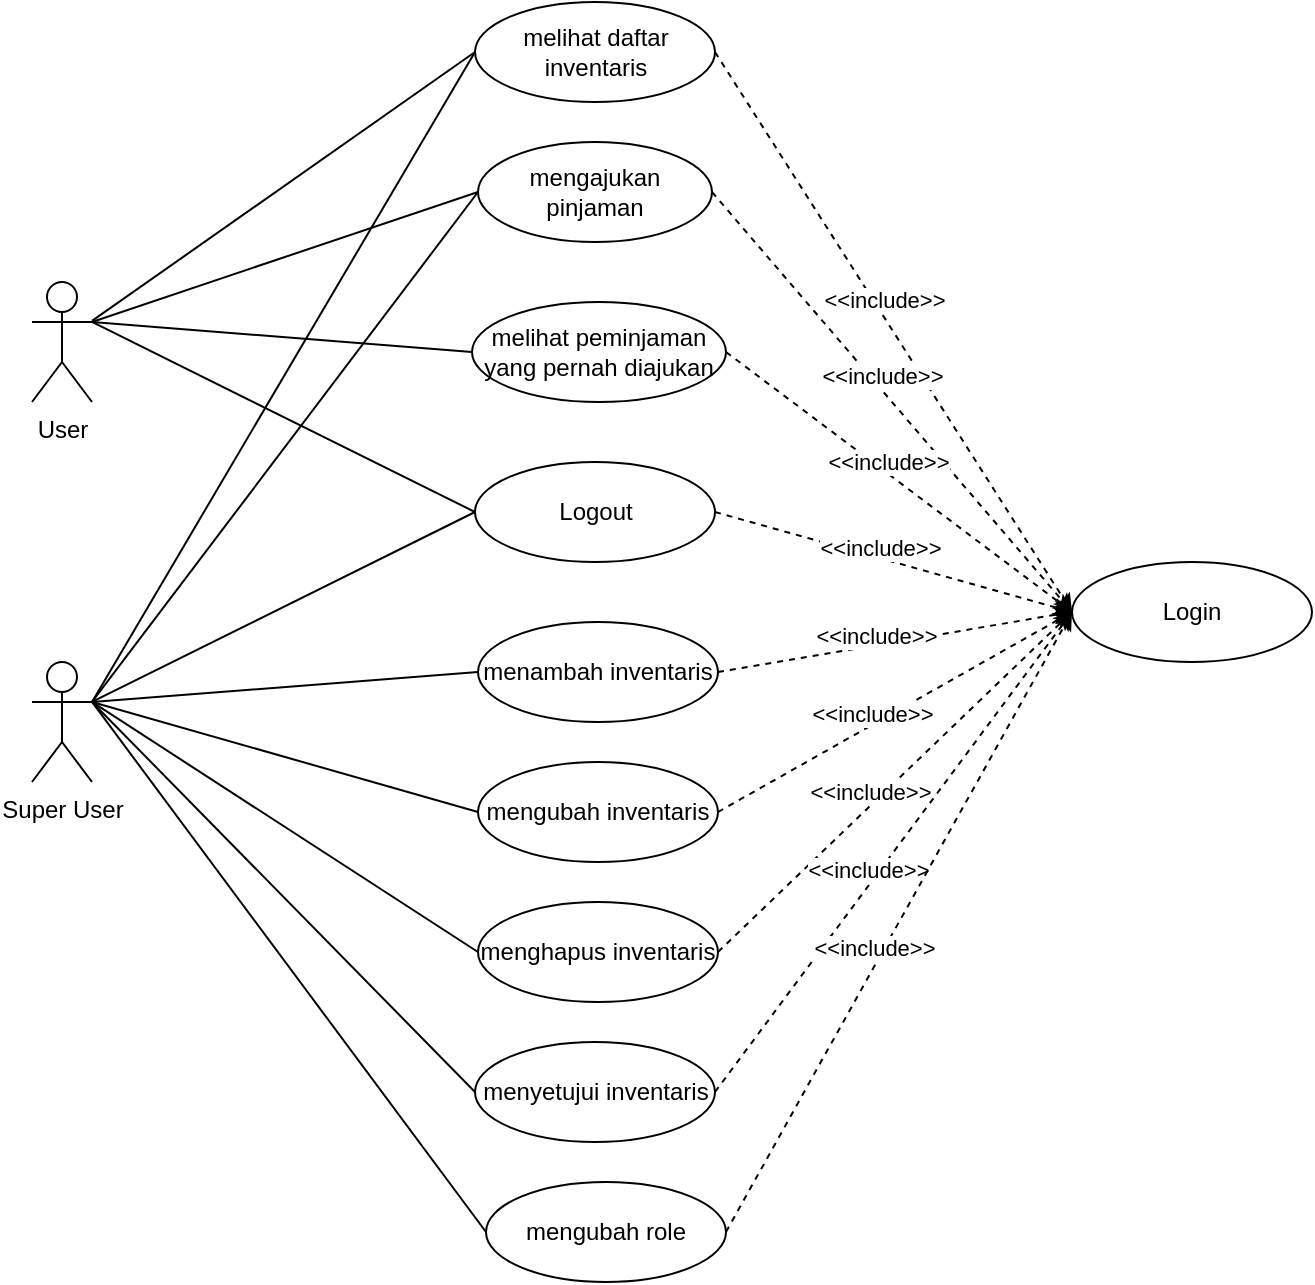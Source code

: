 <mxfile version="17.1.3" type="device"><diagram id="o04G7PqFD72MZom2eoQm" name="Page-1"><mxGraphModel dx="1117" dy="626" grid="1" gridSize="10" guides="1" tooltips="1" connect="1" arrows="1" fold="1" page="1" pageScale="1" pageWidth="827" pageHeight="1169" math="0" shadow="0"><root><mxCell id="0"/><mxCell id="1" parent="0"/><mxCell id="U502aezTwpDwdQjBF0Ic-1" value="User" style="shape=umlActor;verticalLabelPosition=bottom;verticalAlign=top;html=1;outlineConnect=0;" vertex="1" parent="1"><mxGeometry x="130" y="250" width="30" height="60" as="geometry"/></mxCell><mxCell id="U502aezTwpDwdQjBF0Ic-2" value="Super User" style="shape=umlActor;verticalLabelPosition=bottom;verticalAlign=top;html=1;outlineConnect=0;" vertex="1" parent="1"><mxGeometry x="130" y="440" width="30" height="60" as="geometry"/></mxCell><mxCell id="U502aezTwpDwdQjBF0Ic-3" value="melihat daftar inventaris" style="ellipse;whiteSpace=wrap;html=1;" vertex="1" parent="1"><mxGeometry x="351.5" y="110" width="120" height="50" as="geometry"/></mxCell><mxCell id="U502aezTwpDwdQjBF0Ic-5" value="Logout" style="ellipse;whiteSpace=wrap;html=1;" vertex="1" parent="1"><mxGeometry x="351.5" y="340" width="120" height="50" as="geometry"/></mxCell><mxCell id="U502aezTwpDwdQjBF0Ic-6" value="mengajukan pinjaman" style="ellipse;whiteSpace=wrap;html=1;" vertex="1" parent="1"><mxGeometry x="353" y="180" width="117" height="50" as="geometry"/></mxCell><mxCell id="U502aezTwpDwdQjBF0Ic-7" value="melihat peminjaman yang pernah diajukan" style="ellipse;whiteSpace=wrap;html=1;" vertex="1" parent="1"><mxGeometry x="350" y="260" width="127" height="50" as="geometry"/></mxCell><mxCell id="U502aezTwpDwdQjBF0Ic-8" value="menambah inventaris" style="ellipse;whiteSpace=wrap;html=1;" vertex="1" parent="1"><mxGeometry x="353" y="420" width="120" height="50" as="geometry"/></mxCell><mxCell id="U502aezTwpDwdQjBF0Ic-9" value="Login" style="ellipse;whiteSpace=wrap;html=1;" vertex="1" parent="1"><mxGeometry x="650" y="390" width="120" height="50" as="geometry"/></mxCell><mxCell id="U502aezTwpDwdQjBF0Ic-12" value="mengubah inventaris" style="ellipse;whiteSpace=wrap;html=1;" vertex="1" parent="1"><mxGeometry x="353" y="490" width="120" height="50" as="geometry"/></mxCell><mxCell id="U502aezTwpDwdQjBF0Ic-13" value="menyetujui inventaris" style="ellipse;whiteSpace=wrap;html=1;" vertex="1" parent="1"><mxGeometry x="351.5" y="630" width="120" height="50" as="geometry"/></mxCell><mxCell id="U502aezTwpDwdQjBF0Ic-14" value="menghapus inventaris" style="ellipse;whiteSpace=wrap;html=1;" vertex="1" parent="1"><mxGeometry x="353" y="560" width="120" height="50" as="geometry"/></mxCell><mxCell id="U502aezTwpDwdQjBF0Ic-15" value="mengubah role" style="ellipse;whiteSpace=wrap;html=1;" vertex="1" parent="1"><mxGeometry x="357" y="700" width="120" height="50" as="geometry"/></mxCell><mxCell id="U502aezTwpDwdQjBF0Ic-17" value="" style="endArrow=none;html=1;rounded=0;entryX=0;entryY=0.5;entryDx=0;entryDy=0;" edge="1" parent="1" source="U502aezTwpDwdQjBF0Ic-1" target="U502aezTwpDwdQjBF0Ic-3"><mxGeometry width="50" height="50" relative="1" as="geometry"><mxPoint x="390" y="210" as="sourcePoint"/><mxPoint x="440" y="160" as="targetPoint"/></mxGeometry></mxCell><mxCell id="U502aezTwpDwdQjBF0Ic-19" value="" style="endArrow=none;html=1;rounded=0;entryX=0;entryY=0.5;entryDx=0;entryDy=0;exitX=1;exitY=0.333;exitDx=0;exitDy=0;exitPerimeter=0;" edge="1" parent="1" source="U502aezTwpDwdQjBF0Ic-1" target="U502aezTwpDwdQjBF0Ic-6"><mxGeometry width="50" height="50" relative="1" as="geometry"><mxPoint x="170" y="190" as="sourcePoint"/><mxPoint x="363.0" y="145" as="targetPoint"/></mxGeometry></mxCell><mxCell id="U502aezTwpDwdQjBF0Ic-20" value="" style="endArrow=none;html=1;rounded=0;entryX=0;entryY=0.5;entryDx=0;entryDy=0;exitX=1;exitY=0.333;exitDx=0;exitDy=0;exitPerimeter=0;" edge="1" parent="1" source="U502aezTwpDwdQjBF0Ic-1" target="U502aezTwpDwdQjBF0Ic-7"><mxGeometry width="50" height="50" relative="1" as="geometry"><mxPoint x="200" y="260" as="sourcePoint"/><mxPoint x="363" y="215" as="targetPoint"/></mxGeometry></mxCell><mxCell id="U502aezTwpDwdQjBF0Ic-21" value="" style="endArrow=none;html=1;rounded=0;entryX=0;entryY=0.5;entryDx=0;entryDy=0;exitX=1;exitY=0.333;exitDx=0;exitDy=0;exitPerimeter=0;" edge="1" parent="1" source="U502aezTwpDwdQjBF0Ic-1" target="U502aezTwpDwdQjBF0Ic-5"><mxGeometry width="50" height="50" relative="1" as="geometry"><mxPoint x="170" y="190" as="sourcePoint"/><mxPoint x="360.0" y="295" as="targetPoint"/></mxGeometry></mxCell><mxCell id="U502aezTwpDwdQjBF0Ic-22" value="" style="endArrow=none;html=1;rounded=0;entryX=0;entryY=0.5;entryDx=0;entryDy=0;exitX=1;exitY=0.333;exitDx=0;exitDy=0;exitPerimeter=0;" edge="1" parent="1" source="U502aezTwpDwdQjBF0Ic-2" target="U502aezTwpDwdQjBF0Ic-3"><mxGeometry width="50" height="50" relative="1" as="geometry"><mxPoint x="170" y="190" as="sourcePoint"/><mxPoint x="361.5" y="375" as="targetPoint"/></mxGeometry></mxCell><mxCell id="U502aezTwpDwdQjBF0Ic-24" value="" style="endArrow=none;html=1;rounded=0;entryX=0;entryY=0.5;entryDx=0;entryDy=0;exitX=1;exitY=0.333;exitDx=0;exitDy=0;exitPerimeter=0;" edge="1" parent="1" source="U502aezTwpDwdQjBF0Ic-2" target="U502aezTwpDwdQjBF0Ic-6"><mxGeometry width="50" height="50" relative="1" as="geometry"><mxPoint x="170" y="400" as="sourcePoint"/><mxPoint x="363.0" y="145" as="targetPoint"/></mxGeometry></mxCell><mxCell id="U502aezTwpDwdQjBF0Ic-25" value="" style="endArrow=none;html=1;rounded=0;entryX=0;entryY=0.5;entryDx=0;entryDy=0;exitX=1;exitY=0.333;exitDx=0;exitDy=0;exitPerimeter=0;" edge="1" parent="1" source="U502aezTwpDwdQjBF0Ic-2" target="U502aezTwpDwdQjBF0Ic-5"><mxGeometry width="50" height="50" relative="1" as="geometry"><mxPoint x="160" y="390" as="sourcePoint"/><mxPoint x="363" y="215" as="targetPoint"/></mxGeometry></mxCell><mxCell id="U502aezTwpDwdQjBF0Ic-26" value="" style="endArrow=none;html=1;rounded=0;entryX=0;entryY=0.5;entryDx=0;entryDy=0;exitX=1;exitY=0.333;exitDx=0;exitDy=0;exitPerimeter=0;" edge="1" parent="1" source="U502aezTwpDwdQjBF0Ic-2" target="U502aezTwpDwdQjBF0Ic-8"><mxGeometry width="50" height="50" relative="1" as="geometry"><mxPoint x="160" y="390" as="sourcePoint"/><mxPoint x="361.5" y="375" as="targetPoint"/></mxGeometry></mxCell><mxCell id="U502aezTwpDwdQjBF0Ic-28" value="" style="endArrow=none;html=1;rounded=0;entryX=0;entryY=0.5;entryDx=0;entryDy=0;exitX=1;exitY=0.333;exitDx=0;exitDy=0;exitPerimeter=0;" edge="1" parent="1" source="U502aezTwpDwdQjBF0Ic-2" target="U502aezTwpDwdQjBF0Ic-12"><mxGeometry width="50" height="50" relative="1" as="geometry"><mxPoint x="170" y="470" as="sourcePoint"/><mxPoint x="363.0" y="455" as="targetPoint"/></mxGeometry></mxCell><mxCell id="U502aezTwpDwdQjBF0Ic-29" value="" style="endArrow=none;html=1;rounded=0;entryX=0;entryY=0.5;entryDx=0;entryDy=0;exitX=1;exitY=0.333;exitDx=0;exitDy=0;exitPerimeter=0;" edge="1" parent="1" source="U502aezTwpDwdQjBF0Ic-2" target="U502aezTwpDwdQjBF0Ic-14"><mxGeometry width="50" height="50" relative="1" as="geometry"><mxPoint x="170" y="470" as="sourcePoint"/><mxPoint x="363.0" y="525" as="targetPoint"/></mxGeometry></mxCell><mxCell id="U502aezTwpDwdQjBF0Ic-30" value="" style="endArrow=none;html=1;rounded=0;entryX=0;entryY=0.5;entryDx=0;entryDy=0;exitX=1;exitY=0.333;exitDx=0;exitDy=0;exitPerimeter=0;" edge="1" parent="1" source="U502aezTwpDwdQjBF0Ic-2" target="U502aezTwpDwdQjBF0Ic-13"><mxGeometry width="50" height="50" relative="1" as="geometry"><mxPoint x="170" y="470" as="sourcePoint"/><mxPoint x="363.0" y="595" as="targetPoint"/></mxGeometry></mxCell><mxCell id="U502aezTwpDwdQjBF0Ic-31" value="" style="endArrow=none;html=1;rounded=0;entryX=0;entryY=0.5;entryDx=0;entryDy=0;exitX=1;exitY=0.333;exitDx=0;exitDy=0;exitPerimeter=0;" edge="1" parent="1" source="U502aezTwpDwdQjBF0Ic-2" target="U502aezTwpDwdQjBF0Ic-15"><mxGeometry width="50" height="50" relative="1" as="geometry"><mxPoint x="170" y="470" as="sourcePoint"/><mxPoint x="361.5" y="665" as="targetPoint"/></mxGeometry></mxCell><mxCell id="U502aezTwpDwdQjBF0Ic-32" value="" style="endArrow=classic;html=1;rounded=0;entryX=0;entryY=0.5;entryDx=0;entryDy=0;exitX=1;exitY=0.5;exitDx=0;exitDy=0;dashed=1;" edge="1" parent="1" source="U502aezTwpDwdQjBF0Ic-3" target="U502aezTwpDwdQjBF0Ic-9"><mxGeometry width="50" height="50" relative="1" as="geometry"><mxPoint x="390" y="210" as="sourcePoint"/><mxPoint x="440" y="160" as="targetPoint"/></mxGeometry></mxCell><mxCell id="U502aezTwpDwdQjBF0Ic-33" value="&amp;lt;&amp;lt;include&amp;gt;&amp;gt;" style="edgeLabel;html=1;align=center;verticalAlign=middle;resizable=0;points=[];" vertex="1" connectable="0" parent="U502aezTwpDwdQjBF0Ic-32"><mxGeometry x="-0.1" y="5" relative="1" as="geometry"><mxPoint as="offset"/></mxGeometry></mxCell><mxCell id="U502aezTwpDwdQjBF0Ic-34" value="" style="endArrow=classic;html=1;rounded=0;exitX=1;exitY=0.5;exitDx=0;exitDy=0;dashed=1;entryX=0;entryY=0.5;entryDx=0;entryDy=0;" edge="1" parent="1" source="U502aezTwpDwdQjBF0Ic-6" target="U502aezTwpDwdQjBF0Ic-9"><mxGeometry width="50" height="50" relative="1" as="geometry"><mxPoint x="481.5" y="145" as="sourcePoint"/><mxPoint x="620" y="440" as="targetPoint"/></mxGeometry></mxCell><mxCell id="U502aezTwpDwdQjBF0Ic-35" value="&amp;lt;&amp;lt;include&amp;gt;&amp;gt;" style="edgeLabel;html=1;align=center;verticalAlign=middle;resizable=0;points=[];" vertex="1" connectable="0" parent="U502aezTwpDwdQjBF0Ic-34"><mxGeometry x="-0.1" y="5" relative="1" as="geometry"><mxPoint as="offset"/></mxGeometry></mxCell><mxCell id="U502aezTwpDwdQjBF0Ic-36" value="" style="endArrow=classic;html=1;rounded=0;exitX=1;exitY=0.5;exitDx=0;exitDy=0;dashed=1;entryX=0;entryY=0.5;entryDx=0;entryDy=0;" edge="1" parent="1" source="U502aezTwpDwdQjBF0Ic-7" target="U502aezTwpDwdQjBF0Ic-9"><mxGeometry width="50" height="50" relative="1" as="geometry"><mxPoint x="480.0" y="215" as="sourcePoint"/><mxPoint x="620" y="410" as="targetPoint"/></mxGeometry></mxCell><mxCell id="U502aezTwpDwdQjBF0Ic-37" value="&amp;lt;&amp;lt;include&amp;gt;&amp;gt;" style="edgeLabel;html=1;align=center;verticalAlign=middle;resizable=0;points=[];" vertex="1" connectable="0" parent="U502aezTwpDwdQjBF0Ic-36"><mxGeometry x="-0.1" y="5" relative="1" as="geometry"><mxPoint as="offset"/></mxGeometry></mxCell><mxCell id="U502aezTwpDwdQjBF0Ic-38" value="" style="endArrow=classic;html=1;rounded=0;exitX=1;exitY=0.5;exitDx=0;exitDy=0;dashed=1;entryX=0;entryY=0.5;entryDx=0;entryDy=0;" edge="1" parent="1" source="U502aezTwpDwdQjBF0Ic-5" target="U502aezTwpDwdQjBF0Ic-9"><mxGeometry width="50" height="50" relative="1" as="geometry"><mxPoint x="487.0" y="295" as="sourcePoint"/><mxPoint x="620" y="440" as="targetPoint"/></mxGeometry></mxCell><mxCell id="U502aezTwpDwdQjBF0Ic-39" value="&amp;lt;&amp;lt;include&amp;gt;&amp;gt;" style="edgeLabel;html=1;align=center;verticalAlign=middle;resizable=0;points=[];" vertex="1" connectable="0" parent="U502aezTwpDwdQjBF0Ic-38"><mxGeometry x="-0.1" y="5" relative="1" as="geometry"><mxPoint as="offset"/></mxGeometry></mxCell><mxCell id="U502aezTwpDwdQjBF0Ic-40" value="" style="endArrow=classic;html=1;rounded=0;exitX=1;exitY=0.5;exitDx=0;exitDy=0;dashed=1;entryX=0;entryY=0.5;entryDx=0;entryDy=0;" edge="1" parent="1" source="U502aezTwpDwdQjBF0Ic-8" target="U502aezTwpDwdQjBF0Ic-9"><mxGeometry width="50" height="50" relative="1" as="geometry"><mxPoint x="481.5" y="375" as="sourcePoint"/><mxPoint x="650" y="375" as="targetPoint"/></mxGeometry></mxCell><mxCell id="U502aezTwpDwdQjBF0Ic-41" value="&amp;lt;&amp;lt;include&amp;gt;&amp;gt;" style="edgeLabel;html=1;align=center;verticalAlign=middle;resizable=0;points=[];" vertex="1" connectable="0" parent="U502aezTwpDwdQjBF0Ic-40"><mxGeometry x="-0.1" y="5" relative="1" as="geometry"><mxPoint as="offset"/></mxGeometry></mxCell><mxCell id="U502aezTwpDwdQjBF0Ic-42" value="" style="endArrow=classic;html=1;rounded=0;exitX=1;exitY=0.5;exitDx=0;exitDy=0;dashed=1;entryX=0;entryY=0.5;entryDx=0;entryDy=0;" edge="1" parent="1" source="U502aezTwpDwdQjBF0Ic-12" target="U502aezTwpDwdQjBF0Ic-9"><mxGeometry width="50" height="50" relative="1" as="geometry"><mxPoint x="483" y="455" as="sourcePoint"/><mxPoint x="650" y="375" as="targetPoint"/></mxGeometry></mxCell><mxCell id="U502aezTwpDwdQjBF0Ic-43" value="&amp;lt;&amp;lt;include&amp;gt;&amp;gt;" style="edgeLabel;html=1;align=center;verticalAlign=middle;resizable=0;points=[];" vertex="1" connectable="0" parent="U502aezTwpDwdQjBF0Ic-42"><mxGeometry x="-0.1" y="5" relative="1" as="geometry"><mxPoint as="offset"/></mxGeometry></mxCell><mxCell id="U502aezTwpDwdQjBF0Ic-44" value="" style="endArrow=classic;html=1;rounded=0;exitX=1;exitY=0.5;exitDx=0;exitDy=0;dashed=1;entryX=0;entryY=0.5;entryDx=0;entryDy=0;" edge="1" parent="1" source="U502aezTwpDwdQjBF0Ic-14" target="U502aezTwpDwdQjBF0Ic-9"><mxGeometry width="50" height="50" relative="1" as="geometry"><mxPoint x="483" y="525" as="sourcePoint"/><mxPoint x="650" y="375" as="targetPoint"/></mxGeometry></mxCell><mxCell id="U502aezTwpDwdQjBF0Ic-45" value="&amp;lt;&amp;lt;include&amp;gt;&amp;gt;" style="edgeLabel;html=1;align=center;verticalAlign=middle;resizable=0;points=[];" vertex="1" connectable="0" parent="U502aezTwpDwdQjBF0Ic-44"><mxGeometry x="-0.1" y="5" relative="1" as="geometry"><mxPoint as="offset"/></mxGeometry></mxCell><mxCell id="U502aezTwpDwdQjBF0Ic-46" value="" style="endArrow=classic;html=1;rounded=0;exitX=1;exitY=0.5;exitDx=0;exitDy=0;dashed=1;entryX=0;entryY=0.5;entryDx=0;entryDy=0;" edge="1" parent="1" source="U502aezTwpDwdQjBF0Ic-13" target="U502aezTwpDwdQjBF0Ic-9"><mxGeometry width="50" height="50" relative="1" as="geometry"><mxPoint x="483" y="595" as="sourcePoint"/><mxPoint x="650" y="375" as="targetPoint"/></mxGeometry></mxCell><mxCell id="U502aezTwpDwdQjBF0Ic-47" value="&amp;lt;&amp;lt;include&amp;gt;&amp;gt;" style="edgeLabel;html=1;align=center;verticalAlign=middle;resizable=0;points=[];" vertex="1" connectable="0" parent="U502aezTwpDwdQjBF0Ic-46"><mxGeometry x="-0.1" y="5" relative="1" as="geometry"><mxPoint as="offset"/></mxGeometry></mxCell><mxCell id="U502aezTwpDwdQjBF0Ic-48" value="" style="endArrow=classic;html=1;rounded=0;exitX=1;exitY=0.5;exitDx=0;exitDy=0;dashed=1;entryX=0;entryY=0.5;entryDx=0;entryDy=0;" edge="1" parent="1" source="U502aezTwpDwdQjBF0Ic-15" target="U502aezTwpDwdQjBF0Ic-9"><mxGeometry width="50" height="50" relative="1" as="geometry"><mxPoint x="481.5" y="665" as="sourcePoint"/><mxPoint x="670" y="440" as="targetPoint"/></mxGeometry></mxCell><mxCell id="U502aezTwpDwdQjBF0Ic-49" value="&amp;lt;&amp;lt;include&amp;gt;&amp;gt;" style="edgeLabel;html=1;align=center;verticalAlign=middle;resizable=0;points=[];" vertex="1" connectable="0" parent="U502aezTwpDwdQjBF0Ic-48"><mxGeometry x="-0.1" y="5" relative="1" as="geometry"><mxPoint as="offset"/></mxGeometry></mxCell></root></mxGraphModel></diagram></mxfile>